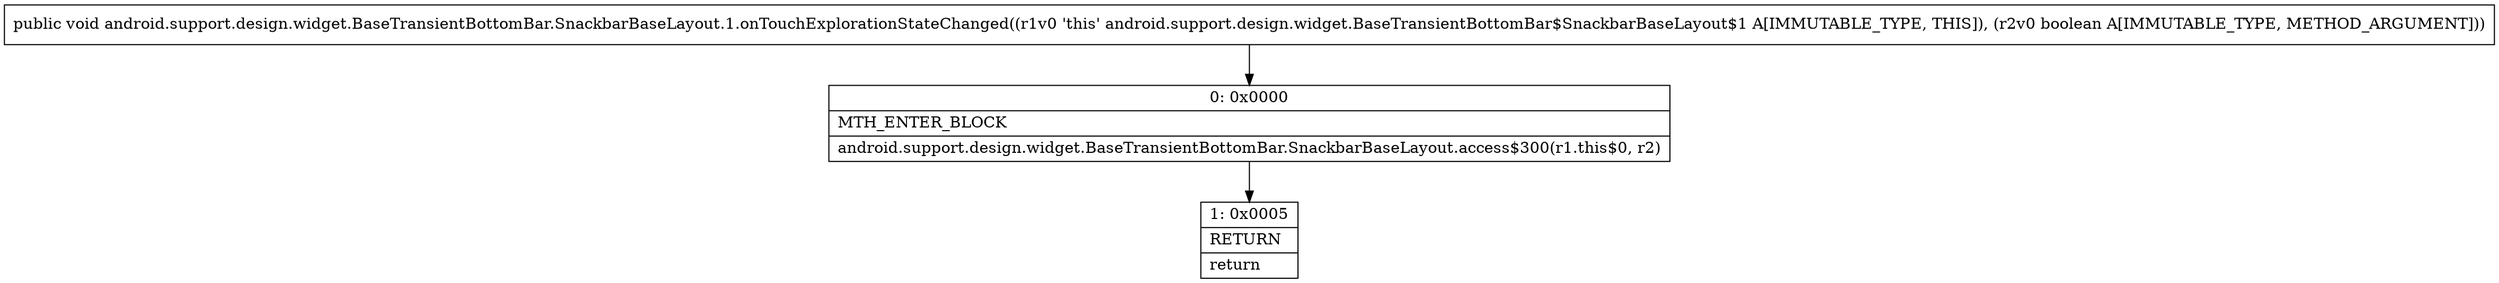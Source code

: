 digraph "CFG forandroid.support.design.widget.BaseTransientBottomBar.SnackbarBaseLayout.1.onTouchExplorationStateChanged(Z)V" {
Node_0 [shape=record,label="{0\:\ 0x0000|MTH_ENTER_BLOCK\l|android.support.design.widget.BaseTransientBottomBar.SnackbarBaseLayout.access$300(r1.this$0, r2)\l}"];
Node_1 [shape=record,label="{1\:\ 0x0005|RETURN\l|return\l}"];
MethodNode[shape=record,label="{public void android.support.design.widget.BaseTransientBottomBar.SnackbarBaseLayout.1.onTouchExplorationStateChanged((r1v0 'this' android.support.design.widget.BaseTransientBottomBar$SnackbarBaseLayout$1 A[IMMUTABLE_TYPE, THIS]), (r2v0 boolean A[IMMUTABLE_TYPE, METHOD_ARGUMENT])) }"];
MethodNode -> Node_0;
Node_0 -> Node_1;
}

